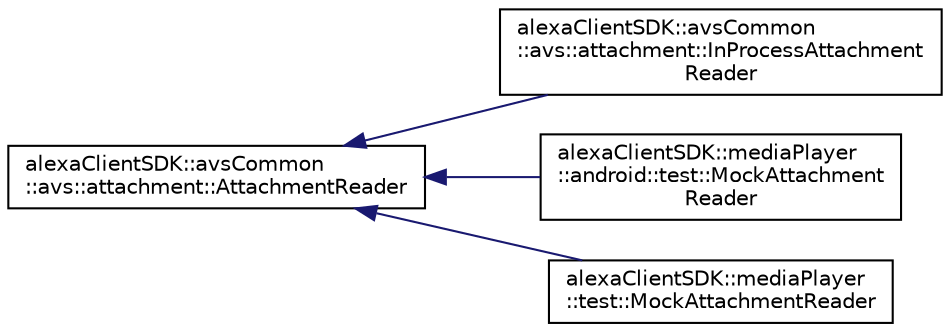 digraph "Graphical Class Hierarchy"
{
  edge [fontname="Helvetica",fontsize="10",labelfontname="Helvetica",labelfontsize="10"];
  node [fontname="Helvetica",fontsize="10",shape=record];
  rankdir="LR";
  Node0 [label="alexaClientSDK::avsCommon\l::avs::attachment::AttachmentReader",height=0.2,width=0.4,color="black", fillcolor="white", style="filled",URL="$classalexa_client_s_d_k_1_1avs_common_1_1avs_1_1attachment_1_1_attachment_reader.html"];
  Node0 -> Node1 [dir="back",color="midnightblue",fontsize="10",style="solid",fontname="Helvetica"];
  Node1 [label="alexaClientSDK::avsCommon\l::avs::attachment::InProcessAttachment\lReader",height=0.2,width=0.4,color="black", fillcolor="white", style="filled",URL="$classalexa_client_s_d_k_1_1avs_common_1_1avs_1_1attachment_1_1_in_process_attachment_reader.html"];
  Node0 -> Node2 [dir="back",color="midnightblue",fontsize="10",style="solid",fontname="Helvetica"];
  Node2 [label="alexaClientSDK::mediaPlayer\l::android::test::MockAttachment\lReader",height=0.2,width=0.4,color="black", fillcolor="white", style="filled",URL="$classalexa_client_s_d_k_1_1media_player_1_1android_1_1test_1_1_mock_attachment_reader.html",tooltip="This class mocks an attachment reader that reads from the INPUT_CSTR. "];
  Node0 -> Node3 [dir="back",color="midnightblue",fontsize="10",style="solid",fontname="Helvetica"];
  Node3 [label="alexaClientSDK::mediaPlayer\l::test::MockAttachmentReader",height=0.2,width=0.4,color="black", fillcolor="white", style="filled",URL="$classalexa_client_s_d_k_1_1media_player_1_1test_1_1_mock_attachment_reader.html"];
}
